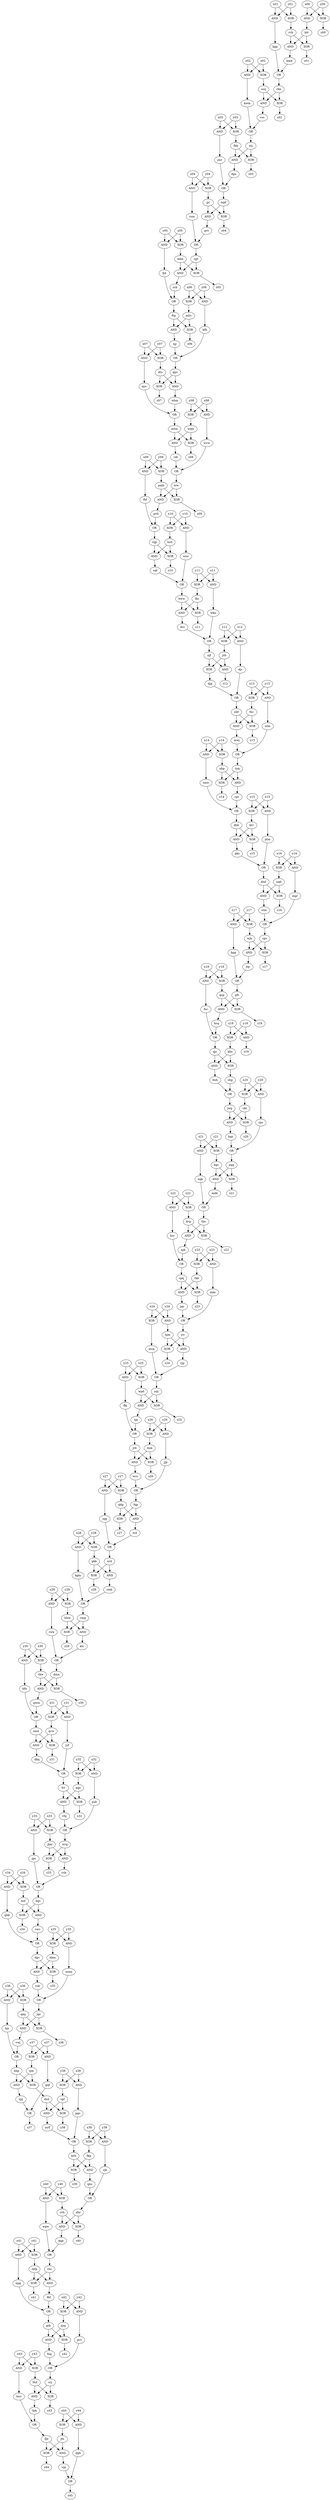 digraph adders {
  cwcAND [label=AND]
  cwc [label=cwc]
  bcf -> cwcAND
  hqv -> cwcAND
  cwcAND -> cwc
  smdOR [label=OR]
  smd [label=smd]
  bfn -> smdOR
  gwm -> smdOR
  smdOR -> smd
  nqqOR [label=OR]
  nqq [label=nqq]
  bgs -> nqqOR
  rpc -> nqqOR
  nqqOR -> nqq
  jwgOR [label=OR]
  jwg [label=jwg]
  bnh -> jwgOR
  sbg -> jwgOR
  jwgOR -> jwg
  pftOR [label=OR]
  pft [label=pft]
  bpg -> pftOR
  jtp -> pftOR
  pftOR -> pft
  cpqOR [label=OR]
  cpq [label=cpq]
  bsr -> cpqOR
  njd -> cpqOR
  cpqOR -> cpq
  z43XOR [label=XOR]
  z43 [label=z43]
  btd -> z43XOR
  scj -> z43XOR
  z43XOR -> z43
  z20XOR [label=XOR]
  z20 [label=z20]
  ckt -> z20XOR
  jwg -> z20XOR
  z20XOR -> z20
  jqsAND [label=AND]
  jqs [label=jqs]
  cpq -> jqsAND
  tkb -> jqsAND
  jqsAND -> jqs
  z23XOR [label=XOR]
  z23 [label=z23]
  cpq -> z23XOR
  tkb -> z23XOR
  z23XOR -> z23
  dhbOR [label=OR]
  dhb [label=dhb]
  cpr -> dhbOR
  tmw -> dhbOR
  dhbOR -> dhb
  jtpAND [label=AND]
  jtp [label=jtp]
  cpv -> jtpAND
  wjh -> jtpAND
  jtpAND -> jtp
  cgtOR [label=OR]
  cgt [label=cgt]
  csm -> cgtOR
  gvt -> cgtOR
  cgtOR -> cgt
  z40XOR [label=XOR]
  z40 [label=z40]
  cvb -> z40XOR
  dhr -> z40XOR
  z40XOR -> z40
  dgvOR [label=OR]
  dgv [label=dgv]
  cwc -> dgvOR
  gbk -> dgvOR
  dgvOR -> dgv
  njfOR [label=OR]
  njf [label=njf]
  dcc -> njfOR
  wkn -> njfOR
  njfOR -> njf
  z45OR [label=OR]
  z45 [label=z45]
  dgh -> z45OR
  vpj -> z45OR
  z45OR -> z45
  pksAND [label=AND]
  pks [label=pks]
  dhb -> pksAND
  ktv -> pksAND
  pksAND -> pks
  z15XOR [label=XOR]
  z15 [label=z15]
  dhb -> z15XOR
  ktv -> z15XOR
  z15XOR -> z15
  qqpAND [label=AND]
  qqp [label=qqp]
  dhr -> qqpAND
  cvb -> qqpAND
  qqpAND -> qqp
  nbfOR [label=OR]
  nbf [label=nbf]
  djg -> nbfOR
  djr -> nbfOR
  nbfOR -> nbf
  frtOR [label=OR]
  frt [label=frt]
  dkq -> frtOR
  jsf -> frtOR
  frtOR -> frt
  gwmAND [label=AND]
  gwm [label=gwm]
  dmn -> gwmAND
  rkw -> gwmAND
  gwmAND -> gwm
  z30XOR [label=XOR]
  z30 [label=z30]
  dmn -> z30XOR
  rkw -> z30XOR
  z30XOR -> z30
  stmAND [label=AND]
  stm [label=stm]
  dnd -> stmAND
  nqd -> stmAND
  stmAND -> stm
  z16XOR [label=XOR]
  z16 [label=z16]
  dnd -> z16XOR
  nqd -> z16XOR
  z16XOR -> z16
  mrfAND [label=AND]
  mrf [label=mrf]
  dsd -> mrfAND
  spf -> mrfAND
  mrfAND -> mrf
  z38XOR [label=XOR]
  z38 [label=z38]
  dsd -> z38XOR
  spf -> z38XOR
  z38XOR -> z38
  whmAND [label=AND]
  whm [label=whm]
  dts -> whmAND
  gpv -> whmAND
  whmAND -> whm
  z07XOR [label=XOR]
  z07 [label=z07]
  dts -> z07XOR
  gpv -> z07XOR
  z07XOR -> z07
  gtkOR [label=OR]
  gtk [label=gtk]
  fbf -> gtkOR
  npg -> gtkOR
  gtkOR -> gtk
  z03XOR [label=XOR]
  z03 [label=z03]
  fbk -> z03XOR
  ntj -> z03XOR
  z03XOR -> z03
  jrbOR [label=OR]
  jrb [label=jrb]
  ffg -> jrbOR
  tpj -> jrbOR
  jrbOR -> jrb
  rqpOR [label=OR]
  rqp [label=rqp]
  fhf -> rqpOR
  pvb -> rqpOR
  rqpOR -> rqp
  z44XOR [label=XOR]
  z44 [label=z44]
  fjb -> z44XOR
  jfn -> z44XOR
  z44XOR -> z44
  ftgOR [label=OR]
  ftg [label=ftg]
  fjd -> ftgOR
  sch -> ftgOR
  ftgOR -> ftg
  mwjAND [label=AND]
  mwj [label=mwj]
  fnc -> mwjAND
  nbf -> mwjAND
  mwjAND -> mwj
  z13XOR [label=XOR]
  z13 [label=z13]
  fnc -> z13XOR
  nbf -> z13XOR
  z13XOR -> z13
  scjOR [label=OR]
  scj [label=scj]
  fnq -> scjOR
  pcv -> scjOR
  scjOR -> scj
  vfqAND [label=AND]
  vfq [label=vfq]
  frt -> vfqAND
  pgs -> vfqAND
  vfqAND -> vfq
  z32XOR [label=XOR]
  z32 [label=z32]
  frt -> z32XOR
  pgs -> z32XOR
  z32XOR -> z32
  qjcOR [label=OR]
  qjc [label=qjc]
  fsc -> qjcOR
  bcq -> qjcOR
  qjcOR -> qjc
  njjAND [label=AND]
  njj [label=njj]
  ftg -> njjAND
  mhv -> njjAND
  njjAND -> njj
  z06XOR [label=XOR]
  z06 [label=z06]
  ftg -> z06XOR
  mhv -> z06XOR
  z06XOR -> z06
  smkAND [label=AND]
  smk [label=smk]
  gkk -> smkAND
  nrd -> smkAND
  smkAND -> smk
  z28XOR [label=XOR]
  z28 [label=z28]
  gkk -> z28XOR
  nrd -> z28XOR
  z28XOR -> z28
  z21XOR [label=XOR]
  z21 [label=z21]
  hgv -> z21XOR
  nqq -> z21XOR
  z21XOR -> z21
  z29XOR [label=XOR]
  z29 [label=z29]
  hhm -> z29XOR
  rmg -> z29XOR
  z29XOR -> z29
  spjAND [label=AND]
  spj [label=spj]
  hhp -> spjAND
  tjm -> spjAND
  spjAND -> spj
  dsdXOR [label=XOR]
  dsd [label=dsd]
  hhp -> dsdXOR
  tjm -> dsdXOR
  dsdXOR -> dsd
  rpjAND [label=AND]
  rpj [label=rpj]
  hjm -> rpjAND
  jrr -> rpjAND
  rpjAND -> rpj
  hhpOR [label=OR]
  hhp [label=hhp]
  hjs -> hhpOR
  vwj -> hhpOR
  hhpOR -> hhp
  z34XOR [label=XOR]
  z34 [label=z34]
  hqv -> z34XOR
  bcf -> z34XOR
  z34XOR -> z34
  dccAND [label=AND]
  dcc [label=dcc]
  hww -> dccAND
  fkc -> dccAND
  dccAND -> dcc
  z11XOR [label=XOR]
  z11 [label=z11]
  hww -> z11XOR
  fkc -> z11XOR
  z11XOR -> z11
  vpjAND [label=AND]
  vpj [label=vpj]
  jfn -> vpjAND
  fjb -> vpjAND
  vpjAND -> vpj
  gvtAND [label=AND]
  gvt [label=gvt]
  jjc -> gvtAND
  mpf -> gvtAND
  gvtAND -> gvt
  z04XOR [label=XOR]
  z04 [label=z04]
  jjc -> z04XOR
  mpf -> z04XOR
  z04XOR -> z04
  vskAND [label=AND]
  vsk [label=vsk]
  jkm -> vskAND
  wrg -> vskAND
  vskAND -> vsk
  z33XOR [label=XOR]
  z33 [label=z33]
  jkm -> z33XOR
  wrg -> z33XOR
  z33XOR -> z33
  mpfOR [label=OR]
  mpf [label=mpf]
  jmr -> mpfOR
  dps -> mpfOR
  mpfOR -> mpf
  hqvOR [label=OR]
  hqv [label=hqv]
  jpc -> hqvOR
  vsk -> hqvOR
  hqvOR -> hqv
  vwjAND [label=AND]
  vwj [label=vwj]
  jqc -> vwjAND
  qmj -> vwjAND
  vwjAND -> vwj
  wccAND [label=AND]
  wcc [label=wcc]
  jrb -> wccAND
  tmk -> wccAND
  wccAND -> wcc
  z24XOR [label=XOR]
  z24 [label=z24]
  jrr -> z24XOR
  hjm -> z24XOR
  z24XOR -> z24
  z12AND [label=AND]
  z12 [label=z12]
  jsb -> z12AND
  njf -> z12AND
  z12AND -> z12
  bgsAND [label=AND]
  bgs [label=bgs]
  jwg -> bgsAND
  ckt -> bgsAND
  bgsAND -> bgs
  vsbAND [label=AND]
  vsb [label=vsb]
  kbm -> vsbAND
  dgv -> vsbAND
  vsbAND -> vsb
  z35XOR [label=XOR]
  z35 [label=z35]
  kbm -> z35XOR
  dgv -> z35XOR
  z35XOR -> z35
  schAND [label=AND]
  sch [label=sch]
  kdm -> schAND
  cgt -> schAND
  schAND -> sch
  z05XOR [label=XOR]
  z05 [label=z05]
  kdm -> z05XOR
  cgt -> z05XOR
  z05XOR -> z05
  gpvOR [label=OR]
  gpv [label=gpv]
  kfb -> gpvOR
  njj -> gpvOR
  gpvOR -> gpv
  rmgOR [label=OR]
  rmg [label=rmg]
  kgm -> rmgOR
  smk -> rmgOR
  rmgOR -> rmg
  rknOR [label=OR]
  rkn [label=rkn]
  kgp -> rknOR
  kmb -> rknOR
  rknOR -> rkn
  kmbAND [label=AND]
  kmb [label=kmb]
  ktt -> kmbAND
  rvb -> kmbAND
  kmbAND -> kmb
  z01XOR [label=XOR]
  z01 [label=z01]
  ktt -> z01XOR
  rvb -> z01XOR
  z01XOR -> z01
  qnsAND [label=AND]
  qns [label=qns]
  kvh -> qnsAND
  fkg -> qnsAND
  qnsAND -> qns
  z39XOR [label=XOR]
  z39 [label=z39]
  kvh -> z39XOR
  fkg -> z39XOR
  z39XOR -> z39
  ntjOR [label=OR]
  ntj [label=ntj]
  kwm -> ntjOR
  vsc -> ntjOR
  ntjOR -> ntj
  sqrOR [label=OR]
  sqr [label=sqr]
  mcq -> sqrOR
  rpj -> sqrOR
  sqrOR -> sqr
  fbfAND [label=AND]
  fbf [label=fbf]
  mfp -> fbfAND
  rnc -> fbfAND
  fbfAND -> fbf
  z41XOR [label=XOR]
  z41 [label=z41]
  mfp -> z41XOR
  rnc -> z41XOR
  z41XOR -> z41
  jrrOR [label=OR]
  jrr [label=jrr]
  mks -> jrrOR
  jqs -> jrrOR
  jrrOR -> jrr
  kvhOR [label=OR]
  kvh [label=kvh]
  mrf -> kvhOR
  pgc -> kvhOR
  kvhOR -> kvh
  jqcOR [label=OR]
  jqc [label=jqc]
  mwp -> jqcOR
  vsb -> jqcOR
  jqcOR -> jqc
  cprAND [label=AND]
  cpr [label=cpr]
  nbp -> cprAND
  tnq -> cprAND
  cprAND -> cpr
  z14XOR [label=XOR]
  z14 [label=z14]
  nbp -> z14XOR
  tnq -> z14XOR
  z14XOR -> z14
  djgXOR [label=XOR]
  djg [label=djg]
  njf -> djgXOR
  jsb -> djgXOR
  djgXOR -> djg
  tbsOR [label=OR]
  tbs [label=tbs]
  nqk -> tbsOR
  mdk -> tbsOR
  tbsOR -> tbs
  mdkAND [label=AND]
  mdk [label=mdk]
  nqq -> mdkAND
  hgv -> mdkAND
  mdkAND -> mdk
  dpsAND [label=AND]
  dps [label=dps]
  ntj -> dpsAND
  fbk -> dpsAND
  dpsAND -> dps
  tnqOR [label=OR]
  tnq [label=tnq]
  ntm -> tnqOR
  mwj -> tnqOR
  tnqOR -> tnq
  bcqAND [label=AND]
  bcq [label=bcq]
  pft -> bcqAND
  qcp -> bcqAND
  bcqAND -> bcq
  dndOR [label=OR]
  dnd [label=dnd]
  pks -> dndOR
  ptm -> dndOR
  dndOR -> dnd
  z09XOR [label=XOR]
  z09 [label=z09]
  pmb -> z09XOR
  trw -> z09XOR
  z09XOR -> z09
  z18XOR [label=XOR]
  z18 [label=z18]
  qcp -> z18XOR
  pft -> z18XOR
  z18XOR -> z18
  trdAND [label=AND]
  trd [label=trd]
  qdg -> trdAND
  fqp -> trdAND
  trdAND -> trd
  z27XOR [label=XOR]
  z27 [label=z27]
  qdg -> z27XOR
  fqp -> z27XOR
  z27XOR -> z27
  bnhAND [label=AND]
  bnh [label=bnh]
  qjc -> bnhAND
  kbs -> bnhAND
  bnhAND -> bnh
  sbgXOR [label=XOR]
  sbg [label=sbg]
  qjc -> sbgXOR
  kbs -> sbgXOR
  sbgXOR -> sbg
  z36XOR [label=XOR]
  z36 [label=z36]
  qmj -> z36XOR
  jqc -> z36XOR
  z36XOR -> z36
  dhrOR [label=OR]
  dhr [label=dhr]
  qns -> dhrOR
  rjk -> dhrOR
  dhrOR -> dhr
  fnqAND [label=AND]
  fnq [label=fnq]
  qsg -> fnqAND
  gtk -> fnqAND
  fnqAND -> fnq
  z42XOR [label=XOR]
  z42 [label=z42]
  qsg -> z42XOR
  gtk -> z42XOR
  z42XOR -> z42
  dkqAND [label=AND]
  dkq [label=dkq]
  qvw -> dkqAND
  smd -> dkqAND
  dkqAND -> dkq
  vscAND [label=AND]
  vsc [label=vsc]
  rkn -> vscAND
  ssq -> vscAND
  vscAND -> vsc
  z02XOR [label=XOR]
  z02 [label=z02]
  rkn -> z02XOR
  ssq -> z02XOR
  z02XOR -> z02
  ktcAND [label=AND]
  ktc [label=ktc]
  rmg -> ktcAND
  hhm -> ktcAND
  ktcAND -> ktc
  sqtAND [label=AND]
  sqt [label=sqt]
  rqp -> sqtAND
  hcd -> sqtAND
  sqtAND -> sqt
  z10XOR [label=XOR]
  z10 [label=z10]
  rqp -> z10XOR
  hcd -> z10XOR
  z10XOR -> z10
  dmnOR [label=OR]
  dmn [label=dmn]
  rwk -> dmnOR
  ktc -> dmnOR
  dmnOR -> dmn
  tpkAND [label=AND]
  tpk [label=tpk]
  scj -> tpkAND
  btd -> tpkAND
  tpkAND -> tpk
  z31XOR [label=XOR]
  z31 [label=z31]
  smd -> z31XOR
  qvw -> z31XOR
  z31XOR -> z31
  z37OR [label=OR]
  z37 [label=z37]
  spj -> z37OR
  gqf -> z37OR
  z37OR -> z37
  tpjAND [label=AND]
  tpj [label=tpj]
  sqr -> tpjAND
  wpd -> tpjAND
  tpjAND -> tpj
  z25XOR [label=XOR]
  z25 [label=z25]
  sqr -> z25XOR
  wpd -> z25XOR
  z25XOR -> z25
  hwwOR [label=OR]
  hww [label=hww]
  sqt -> hwwOR
  wnv -> hwwOR
  hwwOR -> hww
  cpvOR [label=OR]
  cpv [label=cpv]
  stm -> cpvOR
  mgr -> cpvOR
  cpvOR -> cpv
  njdAND [label=AND]
  njd [label=njd]
  tbs -> njdAND
  kvp -> njdAND
  njdAND -> njd
  z22XOR [label=XOR]
  z22 [label=z22]
  tbs -> z22XOR
  kvp -> z22XOR
  z22XOR -> z22
  fjbOR [label=OR]
  fjb [label=fjb]
  tmc -> fjbOR
  tpk -> fjbOR
  fjbOR -> fjb
  z26XOR [label=XOR]
  z26 [label=z26]
  tmk -> z26XOR
  jrb -> z26XOR
  z26XOR -> z26
  nrdOR [label=OR]
  nrd [label=nrd]
  trd -> nrdOR
  jqg -> nrdOR
  nrdOR -> nrd
  pvbAND [label=AND]
  pvb [label=pvb]
  trw -> pvbAND
  pmb -> pvbAND
  pvbAND -> pvb
  wrgOR [label=OR]
  wrg [label=wrg]
  vfq -> wrgOR
  psb -> wrgOR
  wrgOR -> wrg
  fqpOR [label=OR]
  fqp [label=fqp]
  wcc -> fqpOR
  jjp -> fqpOR
  fqpOR -> fqp
  rncOR [label=OR]
  rnc [label=rnc]
  wgw -> rncOR
  qqp -> rncOR
  rncOR -> rnc
  mtmOR [label=OR]
  mtm [label=mtm]
  whm -> mtmOR
  qss -> mtmOR
  mtmOR -> mtm
  z17XOR [label=XOR]
  z17 [label=z17]
  wjh -> z17XOR
  cpv -> z17XOR
  z17XOR -> z17
  rdtAND [label=AND]
  rdt [label=rdt]
  wqw -> rdtAND
  mtm -> rdtAND
  rdtAND -> rdt
  z08XOR [label=XOR]
  z08 [label=z08]
  wqw -> z08XOR
  mtm -> z08XOR
  z08XOR -> z08
  trwOR [label=OR]
  trw [label=trw]
  wvw -> trwOR
  rdt -> trwOR
  trwOR -> trw
  z00XOR [label=XOR]
  z00 [label=z00]
  x00 -> z00XOR
  y00 -> z00XOR
  z00XOR -> z00
  kgpAND [label=AND]
  kgp [label=kgp]
  x01 -> kgpAND
  y01 -> kgpAND
  kgpAND -> kgp
  rvbXOR [label=XOR]
  rvb [label=rvb]
  x01 -> rvbXOR
  y01 -> rvbXOR
  rvbXOR -> rvb
  jmrAND [label=AND]
  jmr [label=jmr]
  x03 -> jmrAND
  y03 -> jmrAND
  jmrAND -> jmr
  csmAND [label=AND]
  csm [label=csm]
  x04 -> csmAND
  y04 -> csmAND
  csmAND -> csm
  kfbAND [label=AND]
  kfb [label=kfb]
  x06 -> kfbAND
  y06 -> kfbAND
  kfbAND -> kfb
  qssAND [label=AND]
  qss [label=qss]
  x07 -> qssAND
  y07 -> qssAND
  qssAND -> qss
  fhfAND [label=AND]
  fhf [label=fhf]
  x09 -> fhfAND
  y09 -> fhfAND
  fhfAND -> fhf
  pmbXOR [label=XOR]
  pmb [label=pmb]
  x09 -> pmbXOR
  y09 -> pmbXOR
  pmbXOR -> pmb
  hcdXOR [label=XOR]
  hcd [label=hcd]
  x10 -> hcdXOR
  y10 -> hcdXOR
  hcdXOR -> hcd
  ntmAND [label=AND]
  ntm [label=ntm]
  x13 -> ntmAND
  y13 -> ntmAND
  ntmAND -> ntm
  fncXOR [label=XOR]
  fnc [label=fnc]
  x13 -> fncXOR
  y13 -> fncXOR
  fncXOR -> fnc
  tmwAND [label=AND]
  tmw [label=tmw]
  x14 -> tmwAND
  y14 -> tmwAND
  tmwAND -> tmw
  nbpXOR [label=XOR]
  nbp [label=nbp]
  x14 -> nbpXOR
  y14 -> nbpXOR
  nbpXOR -> nbp
  mgrAND [label=AND]
  mgr [label=mgr]
  x16 -> mgrAND
  y16 -> mgrAND
  mgrAND -> mgr
  nqdXOR [label=XOR]
  nqd [label=nqd]
  x16 -> nqdXOR
  y16 -> nqdXOR
  nqdXOR -> nqd
  bpgAND [label=AND]
  bpg [label=bpg]
  x17 -> bpgAND
  y17 -> bpgAND
  bpgAND -> bpg
  fscAND [label=AND]
  fsc [label=fsc]
  x18 -> fscAND
  y18 -> fscAND
  fscAND -> fsc
  z19AND [label=AND]
  z19 [label=z19]
  x19 -> z19AND
  y19 -> z19AND
  z19AND -> z19
  kbsXOR [label=XOR]
  kbs [label=kbs]
  x19 -> kbsXOR
  y19 -> kbsXOR
  kbsXOR -> kbs
  cktXOR [label=XOR]
  ckt [label=ckt]
  x20 -> cktXOR
  y20 -> cktXOR
  cktXOR -> ckt
  hgvXOR [label=XOR]
  hgv [label=hgv]
  x21 -> hgvXOR
  y21 -> hgvXOR
  hgvXOR -> hgv
  bsrAND [label=AND]
  bsr [label=bsr]
  x22 -> bsrAND
  y22 -> bsrAND
  bsrAND -> bsr
  mcqXOR [label=XOR]
  mcq [label=mcq]
  x24 -> mcqXOR
  y24 -> mcqXOR
  mcqXOR -> mcq
  jjpAND [label=AND]
  jjp [label=jjp]
  x26 -> jjpAND
  y26 -> jjpAND
  jjpAND -> jjp
  jqgAND [label=AND]
  jqg [label=jqg]
  x27 -> jqgAND
  y27 -> jqgAND
  jqgAND -> jqg
  kgmAND [label=AND]
  kgm [label=kgm]
  x28 -> kgmAND
  y28 -> kgmAND
  kgmAND -> kgm
  rwkAND [label=AND]
  rwk [label=rwk]
  x29 -> rwkAND
  y29 -> rwkAND
  rwkAND -> rwk
  hhmXOR [label=XOR]
  hhm [label=hhm]
  x29 -> hhmXOR
  y29 -> hhmXOR
  hhmXOR -> hhm
  jsfAND [label=AND]
  jsf [label=jsf]
  x31 -> jsfAND
  y31 -> jsfAND
  jsfAND -> jsf
  kbmXOR [label=XOR]
  kbm [label=kbm]
  x35 -> kbmXOR
  y35 -> kbmXOR
  kbmXOR -> kbm
  rjkAND [label=AND]
  rjk [label=rjk]
  x39 -> rjkAND
  y39 -> rjkAND
  rjkAND -> rjk
  wgwAND [label=AND]
  wgw [label=wgw]
  x40 -> wgwAND
  y40 -> wgwAND
  wgwAND -> wgw
  npgAND [label=AND]
  npg [label=npg]
  x41 -> npgAND
  y41 -> npgAND
  npgAND -> npg
  mfpXOR [label=XOR]
  mfp [label=mfp]
  x41 -> mfpXOR
  y41 -> mfpXOR
  mfpXOR -> mfp
  pcvAND [label=AND]
  pcv [label=pcv]
  x42 -> pcvAND
  y42 -> pcvAND
  pcvAND -> pcv
  qsgXOR [label=XOR]
  qsg [label=qsg]
  x42 -> qsgXOR
  y42 -> qsgXOR
  qsgXOR -> qsg
  tmcAND [label=AND]
  tmc [label=tmc]
  x43 -> tmcAND
  y43 -> tmcAND
  tmcAND -> tmc
  btdXOR [label=XOR]
  btd [label=btd]
  x43 -> btdXOR
  y43 -> btdXOR
  btdXOR -> btd
  jfnXOR [label=XOR]
  jfn [label=jfn]
  x44 -> jfnXOR
  y44 -> jfnXOR
  jfnXOR -> jfn
  kttAND [label=AND]
  ktt [label=ktt]
  y00 -> kttAND
  x00 -> kttAND
  kttAND -> ktt
  kwmAND [label=AND]
  kwm [label=kwm]
  y02 -> kwmAND
  x02 -> kwmAND
  kwmAND -> kwm
  ssqXOR [label=XOR]
  ssq [label=ssq]
  y02 -> ssqXOR
  x02 -> ssqXOR
  ssqXOR -> ssq
  fbkXOR [label=XOR]
  fbk [label=fbk]
  y03 -> fbkXOR
  x03 -> fbkXOR
  fbkXOR -> fbk
  jjcXOR [label=XOR]
  jjc [label=jjc]
  y04 -> jjcXOR
  x04 -> jjcXOR
  jjcXOR -> jjc
  fjdAND [label=AND]
  fjd [label=fjd]
  y05 -> fjdAND
  x05 -> fjdAND
  fjdAND -> fjd
  kdmXOR [label=XOR]
  kdm [label=kdm]
  y05 -> kdmXOR
  x05 -> kdmXOR
  kdmXOR -> kdm
  mhvXOR [label=XOR]
  mhv [label=mhv]
  y06 -> mhvXOR
  x06 -> mhvXOR
  mhvXOR -> mhv
  dtsXOR [label=XOR]
  dts [label=dts]
  y07 -> dtsXOR
  x07 -> dtsXOR
  dtsXOR -> dts
  wvwAND [label=AND]
  wvw [label=wvw]
  y08 -> wvwAND
  x08 -> wvwAND
  wvwAND -> wvw
  wqwXOR [label=XOR]
  wqw [label=wqw]
  y08 -> wqwXOR
  x08 -> wqwXOR
  wqwXOR -> wqw
  wnvAND [label=AND]
  wnv [label=wnv]
  y10 -> wnvAND
  x10 -> wnvAND
  wnvAND -> wnv
  wknAND [label=AND]
  wkn [label=wkn]
  y11 -> wknAND
  x11 -> wknAND
  wknAND -> wkn
  fkcXOR [label=XOR]
  fkc [label=fkc]
  y11 -> fkcXOR
  x11 -> fkcXOR
  fkcXOR -> fkc
  djrAND [label=AND]
  djr [label=djr]
  y12 -> djrAND
  x12 -> djrAND
  djrAND -> djr
  jsbXOR [label=XOR]
  jsb [label=jsb]
  y12 -> jsbXOR
  x12 -> jsbXOR
  jsbXOR -> jsb
  ptmAND [label=AND]
  ptm [label=ptm]
  y15 -> ptmAND
  x15 -> ptmAND
  ptmAND -> ptm
  ktvXOR [label=XOR]
  ktv [label=ktv]
  y15 -> ktvXOR
  x15 -> ktvXOR
  ktvXOR -> ktv
  wjhXOR [label=XOR]
  wjh [label=wjh]
  y17 -> wjhXOR
  x17 -> wjhXOR
  wjhXOR -> wjh
  qcpXOR [label=XOR]
  qcp [label=qcp]
  y18 -> qcpXOR
  x18 -> qcpXOR
  qcpXOR -> qcp
  rpcAND [label=AND]
  rpc [label=rpc]
  y20 -> rpcAND
  x20 -> rpcAND
  rpcAND -> rpc
  nqkAND [label=AND]
  nqk [label=nqk]
  y21 -> nqkAND
  x21 -> nqkAND
  nqkAND -> nqk
  kvpXOR [label=XOR]
  kvp [label=kvp]
  y22 -> kvpXOR
  x22 -> kvpXOR
  kvpXOR -> kvp
  mksAND [label=AND]
  mks [label=mks]
  y23 -> mksAND
  x23 -> mksAND
  mksAND -> mks
  tkbXOR [label=XOR]
  tkb [label=tkb]
  y23 -> tkbXOR
  x23 -> tkbXOR
  tkbXOR -> tkb
  hjmAND [label=AND]
  hjm [label=hjm]
  y24 -> hjmAND
  x24 -> hjmAND
  hjmAND -> hjm
  ffgAND [label=AND]
  ffg [label=ffg]
  y25 -> ffgAND
  x25 -> ffgAND
  ffgAND -> ffg
  wpdXOR [label=XOR]
  wpd [label=wpd]
  y25 -> wpdXOR
  x25 -> wpdXOR
  wpdXOR -> wpd
  tmkXOR [label=XOR]
  tmk [label=tmk]
  y26 -> tmkXOR
  x26 -> tmkXOR
  tmkXOR -> tmk
  qdgXOR [label=XOR]
  qdg [label=qdg]
  y27 -> qdgXOR
  x27 -> qdgXOR
  qdgXOR -> qdg
  gkkXOR [label=XOR]
  gkk [label=gkk]
  y28 -> gkkXOR
  x28 -> gkkXOR
  gkkXOR -> gkk
  bfnAND [label=AND]
  bfn [label=bfn]
  y30 -> bfnAND
  x30 -> bfnAND
  bfnAND -> bfn
  rkwXOR [label=XOR]
  rkw [label=rkw]
  y30 -> rkwXOR
  x30 -> rkwXOR
  rkwXOR -> rkw
  qvwXOR [label=XOR]
  qvw [label=qvw]
  y31 -> qvwXOR
  x31 -> qvwXOR
  qvwXOR -> qvw
  psbAND [label=AND]
  psb [label=psb]
  y32 -> psbAND
  x32 -> psbAND
  psbAND -> psb
  pgsXOR [label=XOR]
  pgs [label=pgs]
  y32 -> pgsXOR
  x32 -> pgsXOR
  pgsXOR -> pgs
  jpcAND [label=AND]
  jpc [label=jpc]
  y33 -> jpcAND
  x33 -> jpcAND
  jpcAND -> jpc
  jkmXOR [label=XOR]
  jkm [label=jkm]
  y33 -> jkmXOR
  x33 -> jkmXOR
  jkmXOR -> jkm
  gbkAND [label=AND]
  gbk [label=gbk]
  y34 -> gbkAND
  x34 -> gbkAND
  gbkAND -> gbk
  bcfXOR [label=XOR]
  bcf [label=bcf]
  y34 -> bcfXOR
  x34 -> bcfXOR
  bcfXOR -> bcf
  mwpAND [label=AND]
  mwp [label=mwp]
  y35 -> mwpAND
  x35 -> mwpAND
  mwpAND -> mwp
  hjsAND [label=AND]
  hjs [label=hjs]
  y36 -> hjsAND
  x36 -> hjsAND
  hjsAND -> hjs
  qmjXOR [label=XOR]
  qmj [label=qmj]
  y36 -> qmjXOR
  x36 -> qmjXOR
  qmjXOR -> qmj
  gqfAND [label=AND]
  gqf [label=gqf]
  y37 -> gqfAND
  x37 -> gqfAND
  gqfAND -> gqf
  tjmXOR [label=XOR]
  tjm [label=tjm]
  y37 -> tjmXOR
  x37 -> tjmXOR
  tjmXOR -> tjm
  pgcAND [label=AND]
  pgc [label=pgc]
  y38 -> pgcAND
  x38 -> pgcAND
  pgcAND -> pgc
  spfXOR [label=XOR]
  spf [label=spf]
  y38 -> spfXOR
  x38 -> spfXOR
  spfXOR -> spf
  fkgXOR [label=XOR]
  fkg [label=fkg]
  y39 -> fkgXOR
  x39 -> fkgXOR
  fkgXOR -> fkg
  cvbXOR [label=XOR]
  cvb [label=cvb]
  y40 -> cvbXOR
  x40 -> cvbXOR
  cvbXOR -> cvb
  dghAND [label=AND]
  dgh [label=dgh]
  y44 -> dghAND
  x44 -> dghAND
  dghAND -> dgh
  subgraph { x00; y00; z00 }
  subgraph { x01; y01; z01 }
  subgraph { x02; y02; z02 }
  subgraph { x03; y03; z03 }
  subgraph { x04; y04; z04 }
  subgraph { x05; y05; z05 }
  subgraph { x06; y06; z06 }
  subgraph { x07; y07; z07 }
  subgraph { x08; y08; z08 }
  subgraph { x09; y09; z09 }
  subgraph { x10; y10; z10 }
  subgraph { x11; y11; z11 }
  subgraph { x12; y12; z12 }
  subgraph { x13; y13; z13 }
  subgraph { x14; y14; z14 }
  subgraph { x15; y15; z15 }
  subgraph { x16; y16; z16 }
  subgraph { x17; y17; z17 }
  subgraph { x18; y18; z18 }
  subgraph { x19; y19; z19 }
  subgraph { x20; y20; z20 }
  subgraph { x21; y21; z21 }
  subgraph { x22; y22; z22 }
  subgraph { x23; y23; z23 }
  subgraph { x24; y24; z24 }
  subgraph { x25; y25; z25 }
  subgraph { x26; y26; z26 }
  subgraph { x27; y27; z27 }
  subgraph { x28; y28; z28 }
  subgraph { x29; y29; z29 }
  subgraph { x30; y30; z30 }
  subgraph { x31; y31; z31 }
  subgraph { x32; y32; z32 }
  subgraph { x33; y33; z33 }
  subgraph { x34; y34; z34 }
  subgraph { x35; y35; z35 }
  subgraph { x36; y36; z36 }
  subgraph { x37; y37; z37 }
  subgraph { x38; y38; z38 }
  subgraph { x39; y39; z39 }
  subgraph { x40; y40; z40 }
  subgraph { x41; y41; z41 }
  subgraph { x42; y42; z42 }
  subgraph { x43; y43; z43 }
}
